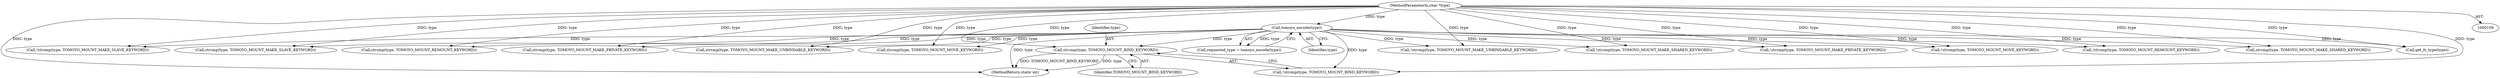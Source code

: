 digraph "0_linux_4e78c724d47e2342aa8fde61f6b8536f662f795f@pointer" {
"1000214" [label="(Call,strcmp(type, TOMOYO_MOUNT_BIND_KEYWORD))"];
"1000113" [label="(MethodParameterIn,char *type)"];
"1000147" [label="(Call,tomoyo_encode(type))"];
"1000389" [label="(MethodReturn,static int)"];
"1000214" [label="(Call,strcmp(type, TOMOYO_MOUNT_BIND_KEYWORD))"];
"1000201" [label="(Call,!strcmp(type, TOMOYO_MOUNT_MAKE_SLAVE_KEYWORD))"];
"1000147" [label="(Call,tomoyo_encode(type))"];
"1000202" [label="(Call,strcmp(type, TOMOYO_MOUNT_MAKE_SLAVE_KEYWORD))"];
"1000213" [label="(Call,!strcmp(type, TOMOYO_MOUNT_BIND_KEYWORD))"];
"1000184" [label="(Call,strcmp(type, TOMOYO_MOUNT_REMOUNT_KEYWORD))"];
"1000197" [label="(Call,strcmp(type, TOMOYO_MOUNT_MAKE_PRIVATE_KEYWORD))"];
"1000192" [label="(Call,strcmp(type, TOMOYO_MOUNT_MAKE_UNBINDABLE_KEYWORD))"];
"1000218" [label="(Call,strcmp(type, TOMOYO_MOUNT_MOVE_KEYWORD))"];
"1000216" [label="(Identifier,TOMOYO_MOUNT_BIND_KEYWORD)"];
"1000191" [label="(Call,!strcmp(type, TOMOYO_MOUNT_MAKE_UNBINDABLE_KEYWORD))"];
"1000148" [label="(Identifier,type)"];
"1000183" [label="(Call,!strcmp(type, TOMOYO_MOUNT_REMOUNT_KEYWORD))"];
"1000113" [label="(MethodParameterIn,char *type)"];
"1000206" [label="(Call,strcmp(type, TOMOYO_MOUNT_MAKE_SHARED_KEYWORD))"];
"1000230" [label="(Call,get_fs_type(type))"];
"1000145" [label="(Call,requested_type = tomoyo_encode(type))"];
"1000215" [label="(Identifier,type)"];
"1000205" [label="(Call,!strcmp(type, TOMOYO_MOUNT_MAKE_SHARED_KEYWORD))"];
"1000196" [label="(Call,!strcmp(type, TOMOYO_MOUNT_MAKE_PRIVATE_KEYWORD))"];
"1000217" [label="(Call,!strcmp(type, TOMOYO_MOUNT_MOVE_KEYWORD))"];
"1000214" -> "1000213"  [label="AST: "];
"1000214" -> "1000216"  [label="CFG: "];
"1000215" -> "1000214"  [label="AST: "];
"1000216" -> "1000214"  [label="AST: "];
"1000213" -> "1000214"  [label="CFG: "];
"1000214" -> "1000389"  [label="DDG: TOMOYO_MOUNT_BIND_KEYWORD"];
"1000214" -> "1000389"  [label="DDG: type"];
"1000113" -> "1000214"  [label="DDG: type"];
"1000147" -> "1000214"  [label="DDG: type"];
"1000113" -> "1000109"  [label="AST: "];
"1000113" -> "1000389"  [label="DDG: type"];
"1000113" -> "1000147"  [label="DDG: type"];
"1000113" -> "1000183"  [label="DDG: type"];
"1000113" -> "1000184"  [label="DDG: type"];
"1000113" -> "1000191"  [label="DDG: type"];
"1000113" -> "1000192"  [label="DDG: type"];
"1000113" -> "1000196"  [label="DDG: type"];
"1000113" -> "1000197"  [label="DDG: type"];
"1000113" -> "1000201"  [label="DDG: type"];
"1000113" -> "1000202"  [label="DDG: type"];
"1000113" -> "1000205"  [label="DDG: type"];
"1000113" -> "1000206"  [label="DDG: type"];
"1000113" -> "1000213"  [label="DDG: type"];
"1000113" -> "1000217"  [label="DDG: type"];
"1000113" -> "1000218"  [label="DDG: type"];
"1000113" -> "1000230"  [label="DDG: type"];
"1000147" -> "1000145"  [label="AST: "];
"1000147" -> "1000148"  [label="CFG: "];
"1000148" -> "1000147"  [label="AST: "];
"1000145" -> "1000147"  [label="CFG: "];
"1000147" -> "1000389"  [label="DDG: type"];
"1000147" -> "1000145"  [label="DDG: type"];
"1000147" -> "1000183"  [label="DDG: type"];
"1000147" -> "1000184"  [label="DDG: type"];
"1000147" -> "1000191"  [label="DDG: type"];
"1000147" -> "1000192"  [label="DDG: type"];
"1000147" -> "1000196"  [label="DDG: type"];
"1000147" -> "1000197"  [label="DDG: type"];
"1000147" -> "1000201"  [label="DDG: type"];
"1000147" -> "1000202"  [label="DDG: type"];
"1000147" -> "1000205"  [label="DDG: type"];
"1000147" -> "1000206"  [label="DDG: type"];
"1000147" -> "1000213"  [label="DDG: type"];
"1000147" -> "1000217"  [label="DDG: type"];
"1000147" -> "1000218"  [label="DDG: type"];
"1000147" -> "1000230"  [label="DDG: type"];
}
